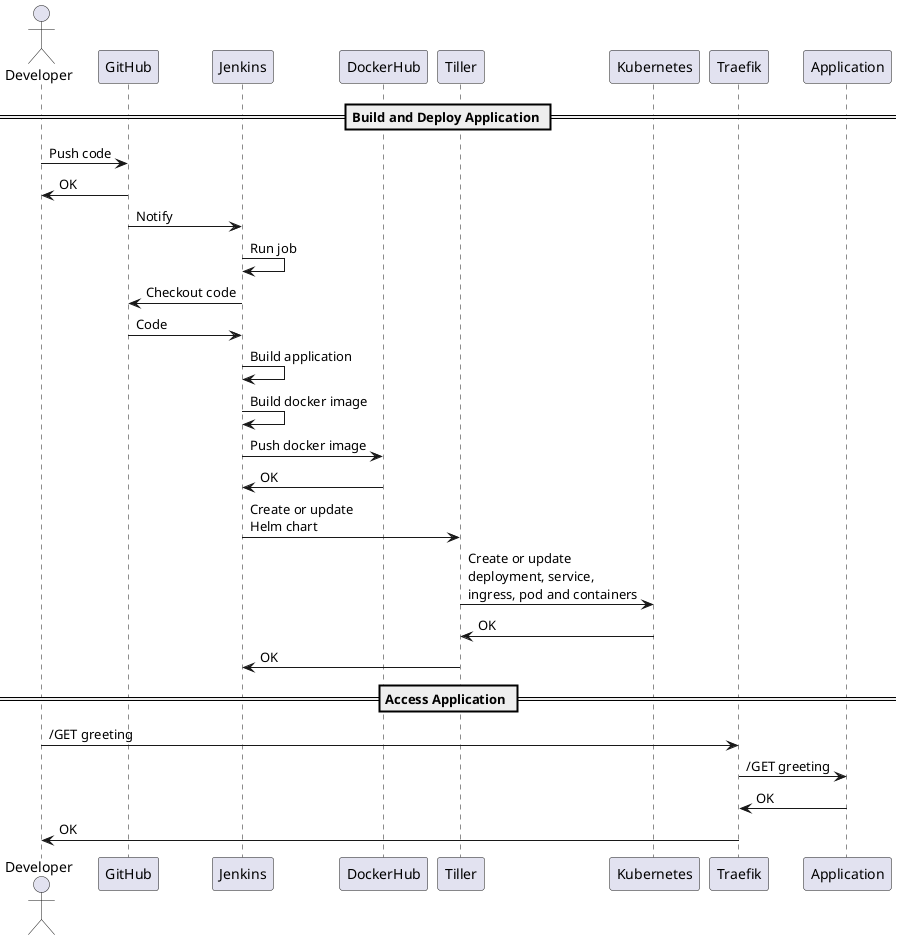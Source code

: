 @startuml
actor "Developer" as developer
participant "GitHub" as git
participant "Jenkins" as jenkins
participant "DockerHub" as registry
participant "Tiller" as tiller
participant "Kubernetes" as k8s
participant "Traefik" as traefik
participant "Application" as application

== Build and Deploy Application ==
developer -> git: Push code
git -> developer: OK

git -> jenkins: Notify

jenkins -> jenkins: Run job
jenkins -> git: Checkout code
git -> jenkins: Code
jenkins -> jenkins: Build application
jenkins -> jenkins: Build docker image

jenkins -> registry: Push docker image
registry -> jenkins: OK

jenkins -> tiller: Create or update\nHelm chart

tiller -> k8s: Create or update\ndeployment, service,\ningress, pod and containers
k8s -> tiller: OK

tiller -> jenkins: OK

== Access Application ==
developer -> traefik: /GET greeting
traefik -> application: /GET greeting
application -> traefik: OK
traefik -> developer: OK

@enduml